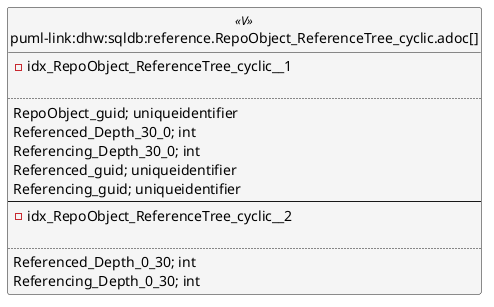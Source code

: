 @startuml
left to right direction
'top to bottom direction
hide circle
'avoide "." issues:
set namespaceSeparator none


skinparam class {
  BackgroundColor White
  BackgroundColor<<FN>> Yellow
  BackgroundColor<<FS>> Yellow
  BackgroundColor<<FT>> LightGray
  BackgroundColor<<IF>> Yellow
  BackgroundColor<<IS>> Yellow
  BackgroundColor<<P>> Aqua
  BackgroundColor<<PC>> Aqua
  BackgroundColor<<SN>> Yellow
  BackgroundColor<<SO>> SlateBlue
  BackgroundColor<<TF>> LightGray
  BackgroundColor<<TR>> Tomato
  BackgroundColor<<U>> White
  BackgroundColor<<V>> WhiteSmoke
  BackgroundColor<<X>> Aqua
  BackgroundColor<<external>> AliceBlue
}


entity "puml-link:dhw:sqldb:reference.RepoObject_ReferenceTree_cyclic.adoc[]" as reference.RepoObject_ReferenceTree_cyclic << V >> {
- idx_RepoObject_ReferenceTree_cyclic__1

..
RepoObject_guid; uniqueidentifier
Referenced_Depth_30_0; int
Referencing_Depth_30_0; int
Referenced_guid; uniqueidentifier
Referencing_guid; uniqueidentifier
--
- idx_RepoObject_ReferenceTree_cyclic__2

..
Referenced_Depth_0_30; int
Referencing_Depth_0_30; int
}


@enduml

